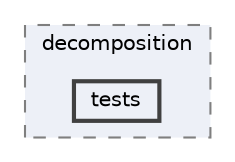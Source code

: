 digraph "/home/jam/Research/IRES-2025/dev/src/llm-scripts/testing/hypothesis-testing/hyp-env/lib/python3.12/site-packages/sklearn/decomposition/tests"
{
 // LATEX_PDF_SIZE
  bgcolor="transparent";
  edge [fontname=Helvetica,fontsize=10,labelfontname=Helvetica,labelfontsize=10];
  node [fontname=Helvetica,fontsize=10,shape=box,height=0.2,width=0.4];
  compound=true
  subgraph clusterdir_e1bdc8cd33a2ee38a2fa7a7894940649 {
    graph [ bgcolor="#edf0f7", pencolor="grey50", label="decomposition", fontname=Helvetica,fontsize=10 style="filled,dashed", URL="dir_e1bdc8cd33a2ee38a2fa7a7894940649.html",tooltip=""]
  dir_baffa3dcc02100aa2d549a2642d21c21 [label="tests", fillcolor="#edf0f7", color="grey25", style="filled,bold", URL="dir_baffa3dcc02100aa2d549a2642d21c21.html",tooltip=""];
  }
}
